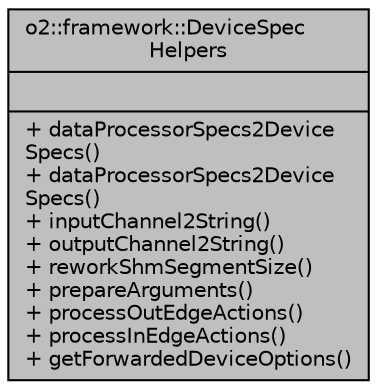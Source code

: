 digraph "o2::framework::DeviceSpecHelpers"
{
 // INTERACTIVE_SVG=YES
  bgcolor="transparent";
  edge [fontname="Helvetica",fontsize="10",labelfontname="Helvetica",labelfontsize="10"];
  node [fontname="Helvetica",fontsize="10",shape=record];
  Node1 [label="{o2::framework::DeviceSpec\lHelpers\n||+ dataProcessorSpecs2Device\lSpecs()\l+ dataProcessorSpecs2Device\lSpecs()\l+ inputChannel2String()\l+ outputChannel2String()\l+ reworkShmSegmentSize()\l+ prepareArguments()\l+ processOutEdgeActions()\l+ processInEdgeActions()\l+ getForwardedDeviceOptions()\l}",height=0.2,width=0.4,color="black", fillcolor="grey75", style="filled", fontcolor="black"];
}
